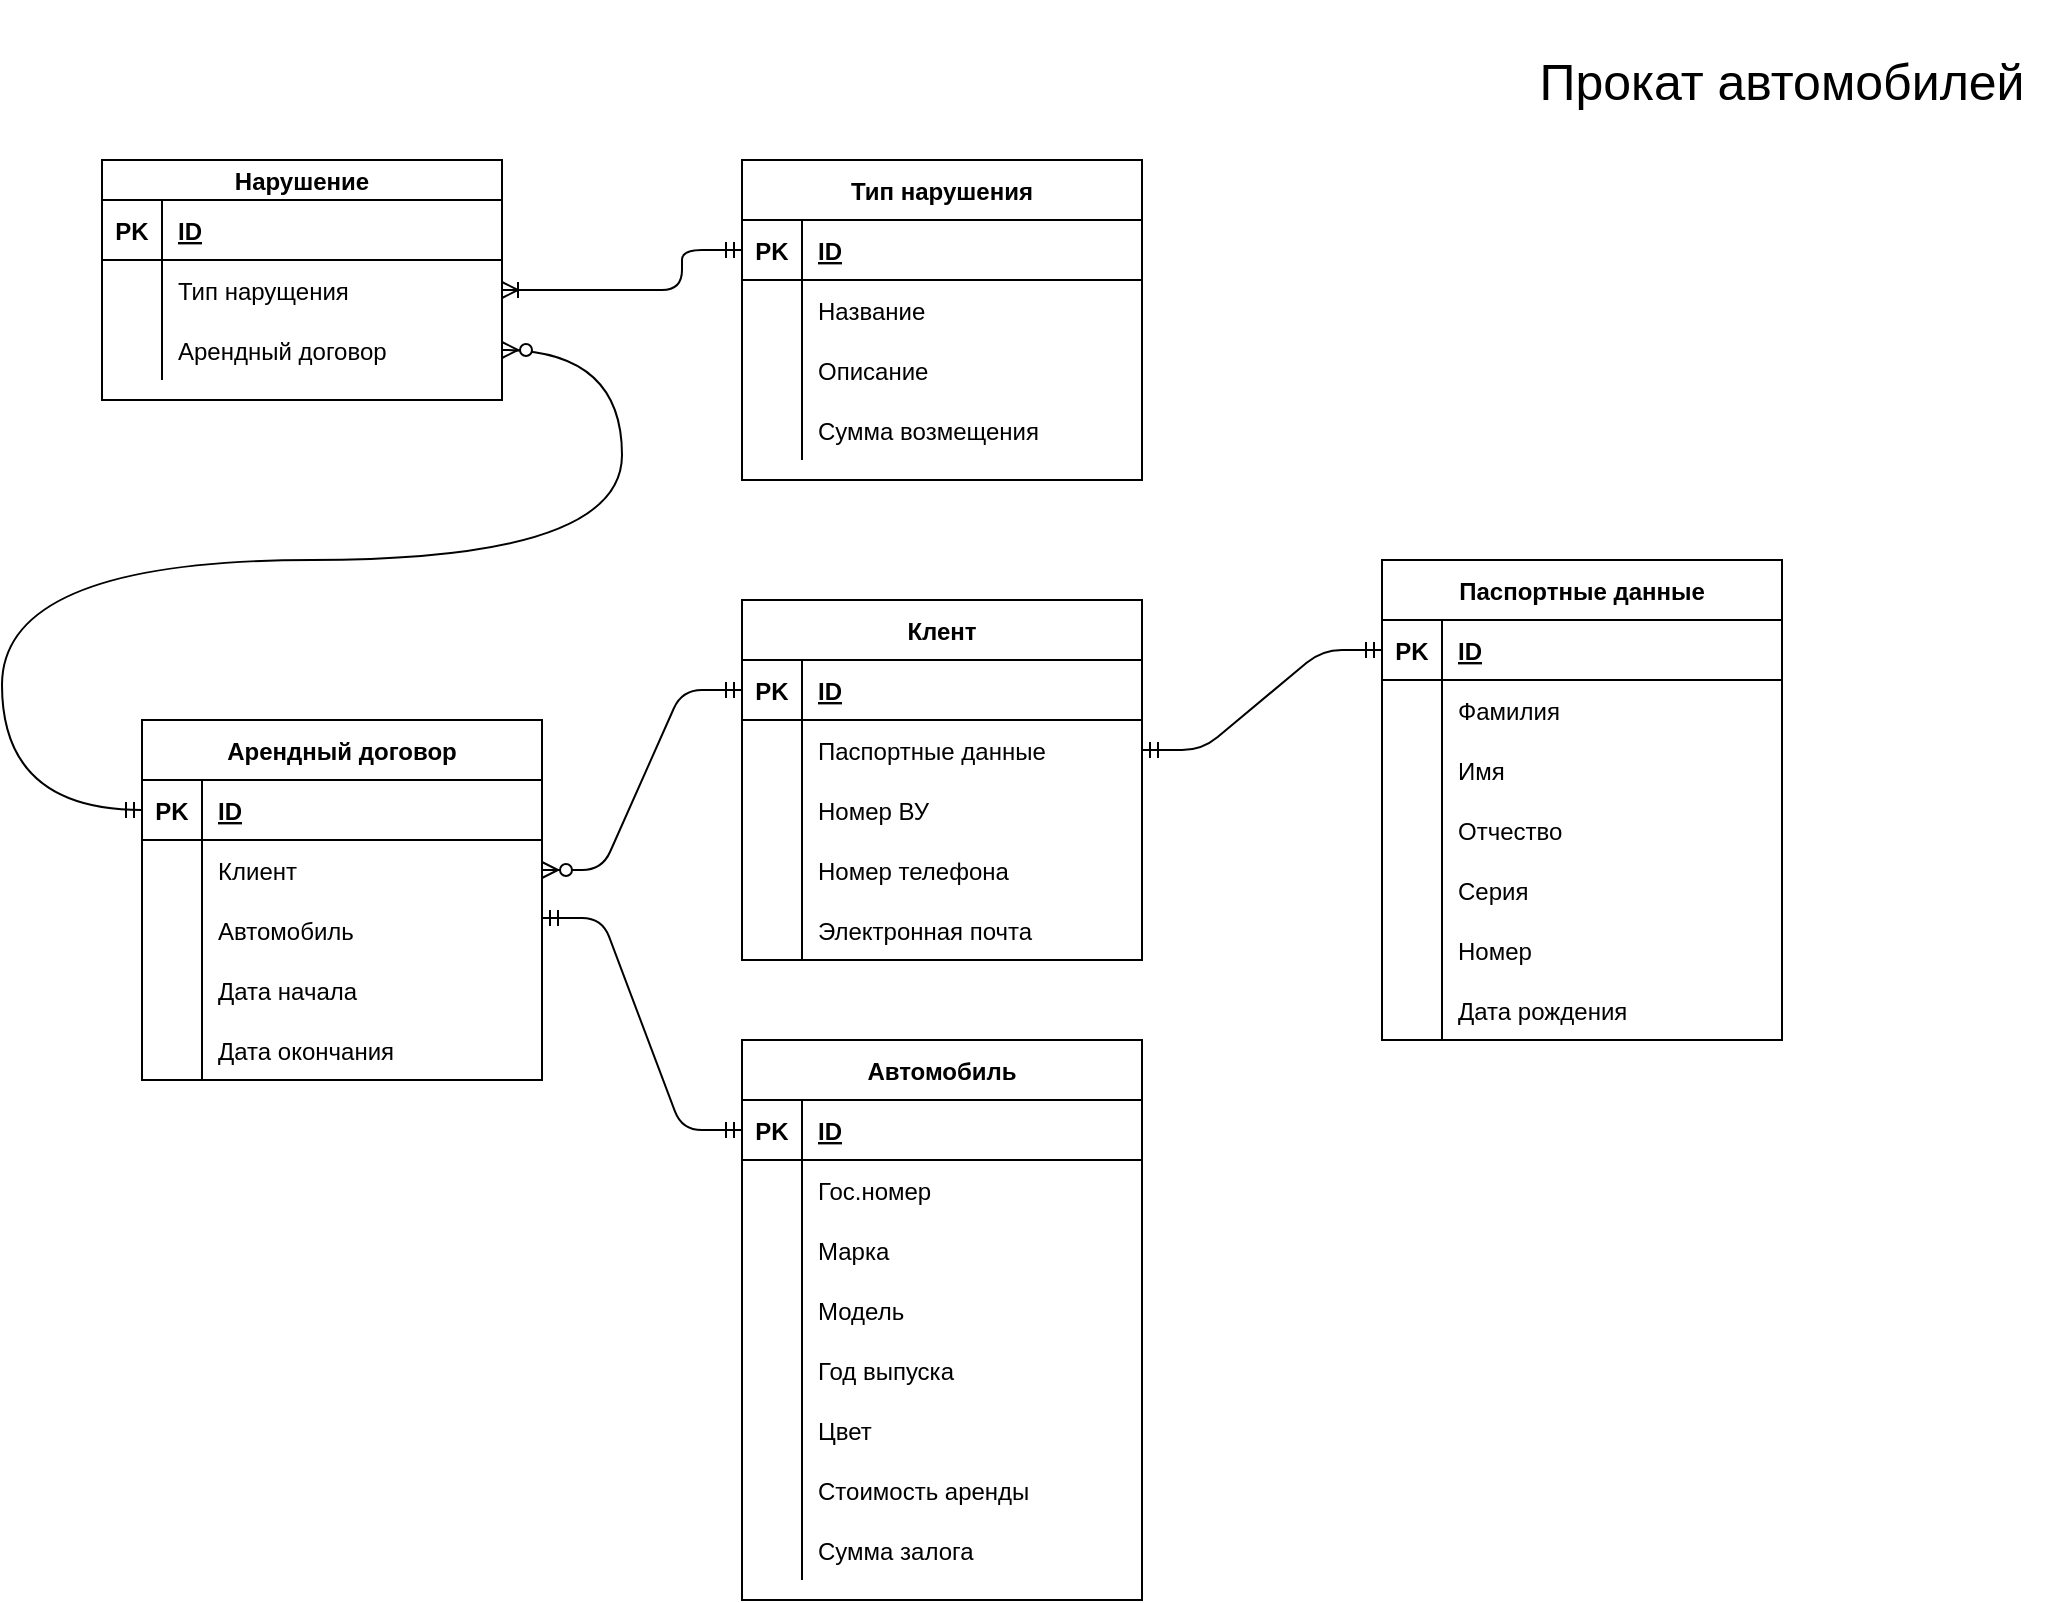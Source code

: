 <mxfile version="15.1.4" type="github">
  <diagram name="Page-1" id="e56a1550-8fbb-45ad-956c-1786394a9013">
    <mxGraphModel dx="1360" dy="829" grid="1" gridSize="10" guides="1" tooltips="1" connect="1" arrows="1" fold="1" page="1" pageScale="1" pageWidth="1100" pageHeight="850" background="none" math="0" shadow="0">
      <root>
        <mxCell id="0" />
        <mxCell id="1" parent="0" />
        <mxCell id="ljTXzxOZMEwX_iiFz3iI-2" value="&lt;font style=&quot;font-size: 25px&quot;&gt;Прокат автомобилей&lt;/font&gt;" style="text;html=1;strokeColor=none;fillColor=none;align=center;verticalAlign=middle;whiteSpace=wrap;rounded=0;" parent="1" vertex="1">
          <mxGeometry x="820" width="280" height="80" as="geometry" />
        </mxCell>
        <mxCell id="ljTXzxOZMEwX_iiFz3iI-3" value="Автомобиль" style="shape=table;startSize=30;container=1;collapsible=1;childLayout=tableLayout;fixedRows=1;rowLines=0;fontStyle=1;align=center;resizeLast=1;" parent="1" vertex="1">
          <mxGeometry x="440" y="520" width="200" height="280" as="geometry" />
        </mxCell>
        <mxCell id="ljTXzxOZMEwX_iiFz3iI-4" value="" style="shape=partialRectangle;collapsible=0;dropTarget=0;pointerEvents=0;fillColor=none;top=0;left=0;bottom=1;right=0;points=[[0,0.5],[1,0.5]];portConstraint=eastwest;" parent="ljTXzxOZMEwX_iiFz3iI-3" vertex="1">
          <mxGeometry y="30" width="200" height="30" as="geometry" />
        </mxCell>
        <mxCell id="ljTXzxOZMEwX_iiFz3iI-5" value="PK" style="shape=partialRectangle;connectable=0;fillColor=none;top=0;left=0;bottom=0;right=0;fontStyle=1;overflow=hidden;" parent="ljTXzxOZMEwX_iiFz3iI-4" vertex="1">
          <mxGeometry width="30" height="30" as="geometry" />
        </mxCell>
        <mxCell id="ljTXzxOZMEwX_iiFz3iI-6" value="ID" style="shape=partialRectangle;connectable=0;fillColor=none;top=0;left=0;bottom=0;right=0;align=left;spacingLeft=6;fontStyle=5;overflow=hidden;" parent="ljTXzxOZMEwX_iiFz3iI-4" vertex="1">
          <mxGeometry x="30" width="170" height="30" as="geometry" />
        </mxCell>
        <mxCell id="ljTXzxOZMEwX_iiFz3iI-10" value="" style="shape=partialRectangle;collapsible=0;dropTarget=0;pointerEvents=0;fillColor=none;top=0;left=0;bottom=0;right=0;points=[[0,0.5],[1,0.5]];portConstraint=eastwest;" parent="ljTXzxOZMEwX_iiFz3iI-3" vertex="1">
          <mxGeometry y="60" width="200" height="30" as="geometry" />
        </mxCell>
        <mxCell id="ljTXzxOZMEwX_iiFz3iI-11" value="" style="shape=partialRectangle;connectable=0;fillColor=none;top=0;left=0;bottom=0;right=0;editable=1;overflow=hidden;" parent="ljTXzxOZMEwX_iiFz3iI-10" vertex="1">
          <mxGeometry width="30" height="30" as="geometry" />
        </mxCell>
        <mxCell id="ljTXzxOZMEwX_iiFz3iI-12" value="Гос.номер" style="shape=partialRectangle;connectable=0;fillColor=none;top=0;left=0;bottom=0;right=0;align=left;spacingLeft=6;overflow=hidden;" parent="ljTXzxOZMEwX_iiFz3iI-10" vertex="1">
          <mxGeometry x="30" width="170" height="30" as="geometry" />
        </mxCell>
        <mxCell id="ljTXzxOZMEwX_iiFz3iI-13" value="" style="shape=partialRectangle;collapsible=0;dropTarget=0;pointerEvents=0;fillColor=none;top=0;left=0;bottom=0;right=0;points=[[0,0.5],[1,0.5]];portConstraint=eastwest;" parent="ljTXzxOZMEwX_iiFz3iI-3" vertex="1">
          <mxGeometry y="90" width="200" height="30" as="geometry" />
        </mxCell>
        <mxCell id="ljTXzxOZMEwX_iiFz3iI-14" value="" style="shape=partialRectangle;connectable=0;fillColor=none;top=0;left=0;bottom=0;right=0;editable=1;overflow=hidden;" parent="ljTXzxOZMEwX_iiFz3iI-13" vertex="1">
          <mxGeometry width="30" height="30" as="geometry" />
        </mxCell>
        <mxCell id="ljTXzxOZMEwX_iiFz3iI-15" value="Марка" style="shape=partialRectangle;connectable=0;fillColor=none;top=0;left=0;bottom=0;right=0;align=left;spacingLeft=6;overflow=hidden;" parent="ljTXzxOZMEwX_iiFz3iI-13" vertex="1">
          <mxGeometry x="30" width="170" height="30" as="geometry" />
        </mxCell>
        <mxCell id="ljTXzxOZMEwX_iiFz3iI-16" value="" style="shape=partialRectangle;collapsible=0;dropTarget=0;pointerEvents=0;fillColor=none;top=0;left=0;bottom=0;right=0;points=[[0,0.5],[1,0.5]];portConstraint=eastwest;" parent="ljTXzxOZMEwX_iiFz3iI-3" vertex="1">
          <mxGeometry y="120" width="200" height="30" as="geometry" />
        </mxCell>
        <mxCell id="ljTXzxOZMEwX_iiFz3iI-17" value="" style="shape=partialRectangle;connectable=0;fillColor=none;top=0;left=0;bottom=0;right=0;editable=1;overflow=hidden;" parent="ljTXzxOZMEwX_iiFz3iI-16" vertex="1">
          <mxGeometry width="30" height="30" as="geometry" />
        </mxCell>
        <mxCell id="ljTXzxOZMEwX_iiFz3iI-18" value="Модель" style="shape=partialRectangle;connectable=0;fillColor=none;top=0;left=0;bottom=0;right=0;align=left;spacingLeft=6;overflow=hidden;" parent="ljTXzxOZMEwX_iiFz3iI-16" vertex="1">
          <mxGeometry x="30" width="170" height="30" as="geometry" />
        </mxCell>
        <mxCell id="ljTXzxOZMEwX_iiFz3iI-19" value="" style="shape=partialRectangle;collapsible=0;dropTarget=0;pointerEvents=0;fillColor=none;top=0;left=0;bottom=0;right=0;points=[[0,0.5],[1,0.5]];portConstraint=eastwest;" parent="ljTXzxOZMEwX_iiFz3iI-3" vertex="1">
          <mxGeometry y="150" width="200" height="30" as="geometry" />
        </mxCell>
        <mxCell id="ljTXzxOZMEwX_iiFz3iI-20" value="" style="shape=partialRectangle;connectable=0;fillColor=none;top=0;left=0;bottom=0;right=0;editable=1;overflow=hidden;" parent="ljTXzxOZMEwX_iiFz3iI-19" vertex="1">
          <mxGeometry width="30" height="30" as="geometry" />
        </mxCell>
        <mxCell id="ljTXzxOZMEwX_iiFz3iI-21" value="Год выпуска" style="shape=partialRectangle;connectable=0;fillColor=none;top=0;left=0;bottom=0;right=0;align=left;spacingLeft=6;overflow=hidden;" parent="ljTXzxOZMEwX_iiFz3iI-19" vertex="1">
          <mxGeometry x="30" width="170" height="30" as="geometry" />
        </mxCell>
        <mxCell id="ljTXzxOZMEwX_iiFz3iI-35" value="" style="shape=partialRectangle;collapsible=0;dropTarget=0;pointerEvents=0;fillColor=none;top=0;left=0;bottom=0;right=0;points=[[0,0.5],[1,0.5]];portConstraint=eastwest;" parent="ljTXzxOZMEwX_iiFz3iI-3" vertex="1">
          <mxGeometry y="180" width="200" height="30" as="geometry" />
        </mxCell>
        <mxCell id="ljTXzxOZMEwX_iiFz3iI-36" value="" style="shape=partialRectangle;connectable=0;fillColor=none;top=0;left=0;bottom=0;right=0;editable=1;overflow=hidden;" parent="ljTXzxOZMEwX_iiFz3iI-35" vertex="1">
          <mxGeometry width="30" height="30" as="geometry" />
        </mxCell>
        <mxCell id="ljTXzxOZMEwX_iiFz3iI-37" value="Цвет" style="shape=partialRectangle;connectable=0;fillColor=none;top=0;left=0;bottom=0;right=0;align=left;spacingLeft=6;overflow=hidden;" parent="ljTXzxOZMEwX_iiFz3iI-35" vertex="1">
          <mxGeometry x="30" width="170" height="30" as="geometry" />
        </mxCell>
        <mxCell id="ljTXzxOZMEwX_iiFz3iI-57" value="" style="shape=partialRectangle;collapsible=0;dropTarget=0;pointerEvents=0;fillColor=none;top=0;left=0;bottom=0;right=0;points=[[0,0.5],[1,0.5]];portConstraint=eastwest;" parent="ljTXzxOZMEwX_iiFz3iI-3" vertex="1">
          <mxGeometry y="210" width="200" height="30" as="geometry" />
        </mxCell>
        <mxCell id="ljTXzxOZMEwX_iiFz3iI-58" value="" style="shape=partialRectangle;connectable=0;fillColor=none;top=0;left=0;bottom=0;right=0;editable=1;overflow=hidden;" parent="ljTXzxOZMEwX_iiFz3iI-57" vertex="1">
          <mxGeometry width="30" height="30" as="geometry" />
        </mxCell>
        <mxCell id="ljTXzxOZMEwX_iiFz3iI-59" value="Стоимость аренды" style="shape=partialRectangle;connectable=0;fillColor=none;top=0;left=0;bottom=0;right=0;align=left;spacingLeft=6;overflow=hidden;" parent="ljTXzxOZMEwX_iiFz3iI-57" vertex="1">
          <mxGeometry x="30" width="170" height="30" as="geometry" />
        </mxCell>
        <mxCell id="ljTXzxOZMEwX_iiFz3iI-38" value="" style="shape=partialRectangle;collapsible=0;dropTarget=0;pointerEvents=0;fillColor=none;top=0;left=0;bottom=0;right=0;points=[[0,0.5],[1,0.5]];portConstraint=eastwest;" parent="ljTXzxOZMEwX_iiFz3iI-3" vertex="1">
          <mxGeometry y="240" width="200" height="30" as="geometry" />
        </mxCell>
        <mxCell id="ljTXzxOZMEwX_iiFz3iI-39" value="" style="shape=partialRectangle;connectable=0;fillColor=none;top=0;left=0;bottom=0;right=0;editable=1;overflow=hidden;" parent="ljTXzxOZMEwX_iiFz3iI-38" vertex="1">
          <mxGeometry width="30" height="30" as="geometry" />
        </mxCell>
        <mxCell id="ljTXzxOZMEwX_iiFz3iI-40" value="Сумма залога" style="shape=partialRectangle;connectable=0;fillColor=none;top=0;left=0;bottom=0;right=0;align=left;spacingLeft=6;overflow=hidden;" parent="ljTXzxOZMEwX_iiFz3iI-38" vertex="1">
          <mxGeometry x="30" width="170" height="30" as="geometry" />
        </mxCell>
        <mxCell id="ljTXzxOZMEwX_iiFz3iI-22" value="Клент" style="shape=table;startSize=30;container=1;collapsible=1;childLayout=tableLayout;fixedRows=1;rowLines=0;fontStyle=1;align=center;resizeLast=1;" parent="1" vertex="1">
          <mxGeometry x="440" y="300" width="200" height="180" as="geometry" />
        </mxCell>
        <mxCell id="ljTXzxOZMEwX_iiFz3iI-23" value="" style="shape=partialRectangle;collapsible=0;dropTarget=0;pointerEvents=0;fillColor=none;top=0;left=0;bottom=1;right=0;points=[[0,0.5],[1,0.5]];portConstraint=eastwest;" parent="ljTXzxOZMEwX_iiFz3iI-22" vertex="1">
          <mxGeometry y="30" width="200" height="30" as="geometry" />
        </mxCell>
        <mxCell id="ljTXzxOZMEwX_iiFz3iI-24" value="PK" style="shape=partialRectangle;connectable=0;fillColor=none;top=0;left=0;bottom=0;right=0;fontStyle=1;overflow=hidden;" parent="ljTXzxOZMEwX_iiFz3iI-23" vertex="1">
          <mxGeometry width="30" height="30" as="geometry" />
        </mxCell>
        <mxCell id="ljTXzxOZMEwX_iiFz3iI-25" value="ID" style="shape=partialRectangle;connectable=0;fillColor=none;top=0;left=0;bottom=0;right=0;align=left;spacingLeft=6;fontStyle=5;overflow=hidden;" parent="ljTXzxOZMEwX_iiFz3iI-23" vertex="1">
          <mxGeometry x="30" width="170" height="30" as="geometry" />
        </mxCell>
        <mxCell id="ljTXzxOZMEwX_iiFz3iI-26" value="" style="shape=partialRectangle;collapsible=0;dropTarget=0;pointerEvents=0;fillColor=none;top=0;left=0;bottom=0;right=0;points=[[0,0.5],[1,0.5]];portConstraint=eastwest;" parent="ljTXzxOZMEwX_iiFz3iI-22" vertex="1">
          <mxGeometry y="60" width="200" height="30" as="geometry" />
        </mxCell>
        <mxCell id="ljTXzxOZMEwX_iiFz3iI-27" value="" style="shape=partialRectangle;connectable=0;fillColor=none;top=0;left=0;bottom=0;right=0;editable=1;overflow=hidden;" parent="ljTXzxOZMEwX_iiFz3iI-26" vertex="1">
          <mxGeometry width="30" height="30" as="geometry" />
        </mxCell>
        <mxCell id="ljTXzxOZMEwX_iiFz3iI-28" value="Паспортные данные" style="shape=partialRectangle;connectable=0;fillColor=none;top=0;left=0;bottom=0;right=0;align=left;spacingLeft=6;overflow=hidden;" parent="ljTXzxOZMEwX_iiFz3iI-26" vertex="1">
          <mxGeometry x="30" width="170" height="30" as="geometry" />
        </mxCell>
        <mxCell id="ljTXzxOZMEwX_iiFz3iI-29" value="" style="shape=partialRectangle;collapsible=0;dropTarget=0;pointerEvents=0;fillColor=none;top=0;left=0;bottom=0;right=0;points=[[0,0.5],[1,0.5]];portConstraint=eastwest;" parent="ljTXzxOZMEwX_iiFz3iI-22" vertex="1">
          <mxGeometry y="90" width="200" height="30" as="geometry" />
        </mxCell>
        <mxCell id="ljTXzxOZMEwX_iiFz3iI-30" value="" style="shape=partialRectangle;connectable=0;fillColor=none;top=0;left=0;bottom=0;right=0;editable=1;overflow=hidden;" parent="ljTXzxOZMEwX_iiFz3iI-29" vertex="1">
          <mxGeometry width="30" height="30" as="geometry" />
        </mxCell>
        <mxCell id="ljTXzxOZMEwX_iiFz3iI-31" value="Номер ВУ" style="shape=partialRectangle;connectable=0;fillColor=none;top=0;left=0;bottom=0;right=0;align=left;spacingLeft=6;overflow=hidden;" parent="ljTXzxOZMEwX_iiFz3iI-29" vertex="1">
          <mxGeometry x="30" width="170" height="30" as="geometry" />
        </mxCell>
        <mxCell id="u6xpOPg9NRBfAaOIx5Jb-3" value="" style="shape=partialRectangle;collapsible=0;dropTarget=0;pointerEvents=0;fillColor=none;top=0;left=0;bottom=0;right=0;points=[[0,0.5],[1,0.5]];portConstraint=eastwest;" vertex="1" parent="ljTXzxOZMEwX_iiFz3iI-22">
          <mxGeometry y="120" width="200" height="30" as="geometry" />
        </mxCell>
        <mxCell id="u6xpOPg9NRBfAaOIx5Jb-4" value="" style="shape=partialRectangle;connectable=0;fillColor=none;top=0;left=0;bottom=0;right=0;editable=1;overflow=hidden;" vertex="1" parent="u6xpOPg9NRBfAaOIx5Jb-3">
          <mxGeometry width="30" height="30" as="geometry" />
        </mxCell>
        <mxCell id="u6xpOPg9NRBfAaOIx5Jb-5" value="Номер телефона" style="shape=partialRectangle;connectable=0;fillColor=none;top=0;left=0;bottom=0;right=0;align=left;spacingLeft=6;overflow=hidden;" vertex="1" parent="u6xpOPg9NRBfAaOIx5Jb-3">
          <mxGeometry x="30" width="170" height="30" as="geometry" />
        </mxCell>
        <mxCell id="u6xpOPg9NRBfAaOIx5Jb-6" value="" style="shape=partialRectangle;collapsible=0;dropTarget=0;pointerEvents=0;fillColor=none;top=0;left=0;bottom=0;right=0;points=[[0,0.5],[1,0.5]];portConstraint=eastwest;" vertex="1" parent="ljTXzxOZMEwX_iiFz3iI-22">
          <mxGeometry y="150" width="200" height="30" as="geometry" />
        </mxCell>
        <mxCell id="u6xpOPg9NRBfAaOIx5Jb-7" value="" style="shape=partialRectangle;connectable=0;fillColor=none;top=0;left=0;bottom=0;right=0;editable=1;overflow=hidden;" vertex="1" parent="u6xpOPg9NRBfAaOIx5Jb-6">
          <mxGeometry width="30" height="30" as="geometry" />
        </mxCell>
        <mxCell id="u6xpOPg9NRBfAaOIx5Jb-8" value="Электронная почта" style="shape=partialRectangle;connectable=0;fillColor=none;top=0;left=0;bottom=0;right=0;align=left;spacingLeft=6;overflow=hidden;" vertex="1" parent="u6xpOPg9NRBfAaOIx5Jb-6">
          <mxGeometry x="30" width="170" height="30" as="geometry" />
        </mxCell>
        <mxCell id="ljTXzxOZMEwX_iiFz3iI-41" value="Арендный договор" style="shape=table;startSize=30;container=1;collapsible=1;childLayout=tableLayout;fixedRows=1;rowLines=0;fontStyle=1;align=center;resizeLast=1;" parent="1" vertex="1">
          <mxGeometry x="140" y="360" width="200" height="180" as="geometry" />
        </mxCell>
        <mxCell id="ljTXzxOZMEwX_iiFz3iI-42" value="" style="shape=partialRectangle;collapsible=0;dropTarget=0;pointerEvents=0;fillColor=none;top=0;left=0;bottom=1;right=0;points=[[0,0.5],[1,0.5]];portConstraint=eastwest;" parent="ljTXzxOZMEwX_iiFz3iI-41" vertex="1">
          <mxGeometry y="30" width="200" height="30" as="geometry" />
        </mxCell>
        <mxCell id="ljTXzxOZMEwX_iiFz3iI-43" value="PK" style="shape=partialRectangle;connectable=0;fillColor=none;top=0;left=0;bottom=0;right=0;fontStyle=1;overflow=hidden;" parent="ljTXzxOZMEwX_iiFz3iI-42" vertex="1">
          <mxGeometry width="30" height="30" as="geometry" />
        </mxCell>
        <mxCell id="ljTXzxOZMEwX_iiFz3iI-44" value="ID" style="shape=partialRectangle;connectable=0;fillColor=none;top=0;left=0;bottom=0;right=0;align=left;spacingLeft=6;fontStyle=5;overflow=hidden;" parent="ljTXzxOZMEwX_iiFz3iI-42" vertex="1">
          <mxGeometry x="30" width="170" height="30" as="geometry" />
        </mxCell>
        <mxCell id="ljTXzxOZMEwX_iiFz3iI-45" value="" style="shape=partialRectangle;collapsible=0;dropTarget=0;pointerEvents=0;fillColor=none;top=0;left=0;bottom=0;right=0;points=[[0,0.5],[1,0.5]];portConstraint=eastwest;" parent="ljTXzxOZMEwX_iiFz3iI-41" vertex="1">
          <mxGeometry y="60" width="200" height="30" as="geometry" />
        </mxCell>
        <mxCell id="ljTXzxOZMEwX_iiFz3iI-46" value="" style="shape=partialRectangle;connectable=0;fillColor=none;top=0;left=0;bottom=0;right=0;editable=1;overflow=hidden;" parent="ljTXzxOZMEwX_iiFz3iI-45" vertex="1">
          <mxGeometry width="30" height="30" as="geometry" />
        </mxCell>
        <mxCell id="ljTXzxOZMEwX_iiFz3iI-47" value="Клиент" style="shape=partialRectangle;connectable=0;fillColor=none;top=0;left=0;bottom=0;right=0;align=left;spacingLeft=6;overflow=hidden;" parent="ljTXzxOZMEwX_iiFz3iI-45" vertex="1">
          <mxGeometry x="30" width="170" height="30" as="geometry" />
        </mxCell>
        <mxCell id="ljTXzxOZMEwX_iiFz3iI-48" value="" style="shape=partialRectangle;collapsible=0;dropTarget=0;pointerEvents=0;fillColor=none;top=0;left=0;bottom=0;right=0;points=[[0,0.5],[1,0.5]];portConstraint=eastwest;" parent="ljTXzxOZMEwX_iiFz3iI-41" vertex="1">
          <mxGeometry y="90" width="200" height="30" as="geometry" />
        </mxCell>
        <mxCell id="ljTXzxOZMEwX_iiFz3iI-49" value="" style="shape=partialRectangle;connectable=0;fillColor=none;top=0;left=0;bottom=0;right=0;editable=1;overflow=hidden;" parent="ljTXzxOZMEwX_iiFz3iI-48" vertex="1">
          <mxGeometry width="30" height="30" as="geometry" />
        </mxCell>
        <mxCell id="ljTXzxOZMEwX_iiFz3iI-50" value="Автомобиль" style="shape=partialRectangle;connectable=0;fillColor=none;top=0;left=0;bottom=0;right=0;align=left;spacingLeft=6;overflow=hidden;" parent="ljTXzxOZMEwX_iiFz3iI-48" vertex="1">
          <mxGeometry x="30" width="170" height="30" as="geometry" />
        </mxCell>
        <mxCell id="ljTXzxOZMEwX_iiFz3iI-51" value="" style="shape=partialRectangle;collapsible=0;dropTarget=0;pointerEvents=0;fillColor=none;top=0;left=0;bottom=0;right=0;points=[[0,0.5],[1,0.5]];portConstraint=eastwest;" parent="ljTXzxOZMEwX_iiFz3iI-41" vertex="1">
          <mxGeometry y="120" width="200" height="30" as="geometry" />
        </mxCell>
        <mxCell id="ljTXzxOZMEwX_iiFz3iI-52" value="" style="shape=partialRectangle;connectable=0;fillColor=none;top=0;left=0;bottom=0;right=0;editable=1;overflow=hidden;" parent="ljTXzxOZMEwX_iiFz3iI-51" vertex="1">
          <mxGeometry width="30" height="30" as="geometry" />
        </mxCell>
        <mxCell id="ljTXzxOZMEwX_iiFz3iI-53" value="Дата начала" style="shape=partialRectangle;connectable=0;fillColor=none;top=0;left=0;bottom=0;right=0;align=left;spacingLeft=6;overflow=hidden;" parent="ljTXzxOZMEwX_iiFz3iI-51" vertex="1">
          <mxGeometry x="30" width="170" height="30" as="geometry" />
        </mxCell>
        <mxCell id="u6xpOPg9NRBfAaOIx5Jb-9" value="" style="shape=partialRectangle;collapsible=0;dropTarget=0;pointerEvents=0;fillColor=none;top=0;left=0;bottom=0;right=0;points=[[0,0.5],[1,0.5]];portConstraint=eastwest;" vertex="1" parent="ljTXzxOZMEwX_iiFz3iI-41">
          <mxGeometry y="150" width="200" height="30" as="geometry" />
        </mxCell>
        <mxCell id="u6xpOPg9NRBfAaOIx5Jb-10" value="" style="shape=partialRectangle;connectable=0;fillColor=none;top=0;left=0;bottom=0;right=0;editable=1;overflow=hidden;" vertex="1" parent="u6xpOPg9NRBfAaOIx5Jb-9">
          <mxGeometry width="30" height="30" as="geometry" />
        </mxCell>
        <mxCell id="u6xpOPg9NRBfAaOIx5Jb-11" value="Дата окончания" style="shape=partialRectangle;connectable=0;fillColor=none;top=0;left=0;bottom=0;right=0;align=left;spacingLeft=6;overflow=hidden;" vertex="1" parent="u6xpOPg9NRBfAaOIx5Jb-9">
          <mxGeometry x="30" width="170" height="30" as="geometry" />
        </mxCell>
        <mxCell id="H9fOd3wDhq4GKVtSOCFZ-1" value="Паспортные данные" style="shape=table;startSize=30;container=1;collapsible=1;childLayout=tableLayout;fixedRows=1;rowLines=0;fontStyle=1;align=center;resizeLast=1;" parent="1" vertex="1">
          <mxGeometry x="760" y="280" width="200" height="240" as="geometry" />
        </mxCell>
        <mxCell id="H9fOd3wDhq4GKVtSOCFZ-2" value="" style="shape=partialRectangle;collapsible=0;dropTarget=0;pointerEvents=0;fillColor=none;top=0;left=0;bottom=1;right=0;points=[[0,0.5],[1,0.5]];portConstraint=eastwest;" parent="H9fOd3wDhq4GKVtSOCFZ-1" vertex="1">
          <mxGeometry y="30" width="200" height="30" as="geometry" />
        </mxCell>
        <mxCell id="H9fOd3wDhq4GKVtSOCFZ-3" value="PK" style="shape=partialRectangle;connectable=0;fillColor=none;top=0;left=0;bottom=0;right=0;fontStyle=1;overflow=hidden;" parent="H9fOd3wDhq4GKVtSOCFZ-2" vertex="1">
          <mxGeometry width="30" height="30" as="geometry" />
        </mxCell>
        <mxCell id="H9fOd3wDhq4GKVtSOCFZ-4" value="ID" style="shape=partialRectangle;connectable=0;fillColor=none;top=0;left=0;bottom=0;right=0;align=left;spacingLeft=6;fontStyle=5;overflow=hidden;" parent="H9fOd3wDhq4GKVtSOCFZ-2" vertex="1">
          <mxGeometry x="30" width="170" height="30" as="geometry" />
        </mxCell>
        <mxCell id="H9fOd3wDhq4GKVtSOCFZ-5" value="" style="shape=partialRectangle;collapsible=0;dropTarget=0;pointerEvents=0;fillColor=none;top=0;left=0;bottom=0;right=0;points=[[0,0.5],[1,0.5]];portConstraint=eastwest;" parent="H9fOd3wDhq4GKVtSOCFZ-1" vertex="1">
          <mxGeometry y="60" width="200" height="30" as="geometry" />
        </mxCell>
        <mxCell id="H9fOd3wDhq4GKVtSOCFZ-6" value="" style="shape=partialRectangle;connectable=0;fillColor=none;top=0;left=0;bottom=0;right=0;editable=1;overflow=hidden;" parent="H9fOd3wDhq4GKVtSOCFZ-5" vertex="1">
          <mxGeometry width="30" height="30" as="geometry" />
        </mxCell>
        <mxCell id="H9fOd3wDhq4GKVtSOCFZ-7" value="Фамилия" style="shape=partialRectangle;connectable=0;fillColor=none;top=0;left=0;bottom=0;right=0;align=left;spacingLeft=6;overflow=hidden;" parent="H9fOd3wDhq4GKVtSOCFZ-5" vertex="1">
          <mxGeometry x="30" width="170" height="30" as="geometry" />
        </mxCell>
        <mxCell id="H9fOd3wDhq4GKVtSOCFZ-8" value="" style="shape=partialRectangle;collapsible=0;dropTarget=0;pointerEvents=0;fillColor=none;top=0;left=0;bottom=0;right=0;points=[[0,0.5],[1,0.5]];portConstraint=eastwest;" parent="H9fOd3wDhq4GKVtSOCFZ-1" vertex="1">
          <mxGeometry y="90" width="200" height="30" as="geometry" />
        </mxCell>
        <mxCell id="H9fOd3wDhq4GKVtSOCFZ-9" value="" style="shape=partialRectangle;connectable=0;fillColor=none;top=0;left=0;bottom=0;right=0;editable=1;overflow=hidden;" parent="H9fOd3wDhq4GKVtSOCFZ-8" vertex="1">
          <mxGeometry width="30" height="30" as="geometry" />
        </mxCell>
        <mxCell id="H9fOd3wDhq4GKVtSOCFZ-10" value="Имя" style="shape=partialRectangle;connectable=0;fillColor=none;top=0;left=0;bottom=0;right=0;align=left;spacingLeft=6;overflow=hidden;" parent="H9fOd3wDhq4GKVtSOCFZ-8" vertex="1">
          <mxGeometry x="30" width="170" height="30" as="geometry" />
        </mxCell>
        <mxCell id="H9fOd3wDhq4GKVtSOCFZ-11" value="" style="shape=partialRectangle;collapsible=0;dropTarget=0;pointerEvents=0;fillColor=none;top=0;left=0;bottom=0;right=0;points=[[0,0.5],[1,0.5]];portConstraint=eastwest;" parent="H9fOd3wDhq4GKVtSOCFZ-1" vertex="1">
          <mxGeometry y="120" width="200" height="30" as="geometry" />
        </mxCell>
        <mxCell id="H9fOd3wDhq4GKVtSOCFZ-12" value="" style="shape=partialRectangle;connectable=0;fillColor=none;top=0;left=0;bottom=0;right=0;editable=1;overflow=hidden;" parent="H9fOd3wDhq4GKVtSOCFZ-11" vertex="1">
          <mxGeometry width="30" height="30" as="geometry" />
        </mxCell>
        <mxCell id="H9fOd3wDhq4GKVtSOCFZ-13" value="Отчество" style="shape=partialRectangle;connectable=0;fillColor=none;top=0;left=0;bottom=0;right=0;align=left;spacingLeft=6;overflow=hidden;" parent="H9fOd3wDhq4GKVtSOCFZ-11" vertex="1">
          <mxGeometry x="30" width="170" height="30" as="geometry" />
        </mxCell>
        <mxCell id="H9fOd3wDhq4GKVtSOCFZ-14" value="" style="shape=partialRectangle;collapsible=0;dropTarget=0;pointerEvents=0;fillColor=none;top=0;left=0;bottom=0;right=0;points=[[0,0.5],[1,0.5]];portConstraint=eastwest;" parent="H9fOd3wDhq4GKVtSOCFZ-1" vertex="1">
          <mxGeometry y="150" width="200" height="30" as="geometry" />
        </mxCell>
        <mxCell id="H9fOd3wDhq4GKVtSOCFZ-15" value="" style="shape=partialRectangle;connectable=0;fillColor=none;top=0;left=0;bottom=0;right=0;editable=1;overflow=hidden;" parent="H9fOd3wDhq4GKVtSOCFZ-14" vertex="1">
          <mxGeometry width="30" height="30" as="geometry" />
        </mxCell>
        <mxCell id="H9fOd3wDhq4GKVtSOCFZ-16" value="Серия" style="shape=partialRectangle;connectable=0;fillColor=none;top=0;left=0;bottom=0;right=0;align=left;spacingLeft=6;overflow=hidden;" parent="H9fOd3wDhq4GKVtSOCFZ-14" vertex="1">
          <mxGeometry x="30" width="170" height="30" as="geometry" />
        </mxCell>
        <mxCell id="H9fOd3wDhq4GKVtSOCFZ-17" value="" style="shape=partialRectangle;collapsible=0;dropTarget=0;pointerEvents=0;fillColor=none;top=0;left=0;bottom=0;right=0;points=[[0,0.5],[1,0.5]];portConstraint=eastwest;" parent="H9fOd3wDhq4GKVtSOCFZ-1" vertex="1">
          <mxGeometry y="180" width="200" height="30" as="geometry" />
        </mxCell>
        <mxCell id="H9fOd3wDhq4GKVtSOCFZ-18" value="" style="shape=partialRectangle;connectable=0;fillColor=none;top=0;left=0;bottom=0;right=0;editable=1;overflow=hidden;" parent="H9fOd3wDhq4GKVtSOCFZ-17" vertex="1">
          <mxGeometry width="30" height="30" as="geometry" />
        </mxCell>
        <mxCell id="H9fOd3wDhq4GKVtSOCFZ-19" value="Номер" style="shape=partialRectangle;connectable=0;fillColor=none;top=0;left=0;bottom=0;right=0;align=left;spacingLeft=6;overflow=hidden;" parent="H9fOd3wDhq4GKVtSOCFZ-17" vertex="1">
          <mxGeometry x="30" width="170" height="30" as="geometry" />
        </mxCell>
        <mxCell id="H9fOd3wDhq4GKVtSOCFZ-20" value="" style="shape=partialRectangle;collapsible=0;dropTarget=0;pointerEvents=0;fillColor=none;top=0;left=0;bottom=0;right=0;points=[[0,0.5],[1,0.5]];portConstraint=eastwest;" parent="H9fOd3wDhq4GKVtSOCFZ-1" vertex="1">
          <mxGeometry y="210" width="200" height="30" as="geometry" />
        </mxCell>
        <mxCell id="H9fOd3wDhq4GKVtSOCFZ-21" value="" style="shape=partialRectangle;connectable=0;fillColor=none;top=0;left=0;bottom=0;right=0;editable=1;overflow=hidden;" parent="H9fOd3wDhq4GKVtSOCFZ-20" vertex="1">
          <mxGeometry width="30" height="30" as="geometry" />
        </mxCell>
        <mxCell id="H9fOd3wDhq4GKVtSOCFZ-22" value="Дата рождения" style="shape=partialRectangle;connectable=0;fillColor=none;top=0;left=0;bottom=0;right=0;align=left;spacingLeft=6;overflow=hidden;" parent="H9fOd3wDhq4GKVtSOCFZ-20" vertex="1">
          <mxGeometry x="30" width="170" height="30" as="geometry" />
        </mxCell>
        <mxCell id="H9fOd3wDhq4GKVtSOCFZ-36" value="Нарушение" style="shape=table;startSize=20;container=1;collapsible=1;childLayout=tableLayout;fixedRows=1;rowLines=0;fontStyle=1;align=center;resizeLast=1;" parent="1" vertex="1">
          <mxGeometry x="120" y="80" width="200" height="120" as="geometry" />
        </mxCell>
        <mxCell id="H9fOd3wDhq4GKVtSOCFZ-37" value="" style="shape=partialRectangle;collapsible=0;dropTarget=0;pointerEvents=0;fillColor=none;top=0;left=0;bottom=1;right=0;points=[[0,0.5],[1,0.5]];portConstraint=eastwest;" parent="H9fOd3wDhq4GKVtSOCFZ-36" vertex="1">
          <mxGeometry y="20" width="200" height="30" as="geometry" />
        </mxCell>
        <mxCell id="H9fOd3wDhq4GKVtSOCFZ-38" value="PK" style="shape=partialRectangle;connectable=0;fillColor=none;top=0;left=0;bottom=0;right=0;fontStyle=1;overflow=hidden;" parent="H9fOd3wDhq4GKVtSOCFZ-37" vertex="1">
          <mxGeometry width="30" height="30" as="geometry" />
        </mxCell>
        <mxCell id="H9fOd3wDhq4GKVtSOCFZ-39" value="ID" style="shape=partialRectangle;connectable=0;fillColor=none;top=0;left=0;bottom=0;right=0;align=left;spacingLeft=6;fontStyle=5;overflow=hidden;" parent="H9fOd3wDhq4GKVtSOCFZ-37" vertex="1">
          <mxGeometry x="30" width="170" height="30" as="geometry" />
        </mxCell>
        <mxCell id="H9fOd3wDhq4GKVtSOCFZ-43" value="" style="shape=partialRectangle;collapsible=0;dropTarget=0;pointerEvents=0;fillColor=none;top=0;left=0;bottom=0;right=0;points=[[0,0.5],[1,0.5]];portConstraint=eastwest;" parent="H9fOd3wDhq4GKVtSOCFZ-36" vertex="1">
          <mxGeometry y="50" width="200" height="30" as="geometry" />
        </mxCell>
        <mxCell id="H9fOd3wDhq4GKVtSOCFZ-44" value="" style="shape=partialRectangle;connectable=0;fillColor=none;top=0;left=0;bottom=0;right=0;editable=1;overflow=hidden;" parent="H9fOd3wDhq4GKVtSOCFZ-43" vertex="1">
          <mxGeometry width="30" height="30" as="geometry" />
        </mxCell>
        <mxCell id="H9fOd3wDhq4GKVtSOCFZ-45" value="Тип нарущения" style="shape=partialRectangle;connectable=0;fillColor=none;top=0;left=0;bottom=0;right=0;align=left;spacingLeft=6;overflow=hidden;" parent="H9fOd3wDhq4GKVtSOCFZ-43" vertex="1">
          <mxGeometry x="30" width="170" height="30" as="geometry" />
        </mxCell>
        <mxCell id="H9fOd3wDhq4GKVtSOCFZ-40" value="" style="shape=partialRectangle;collapsible=0;dropTarget=0;pointerEvents=0;fillColor=none;top=0;left=0;bottom=0;right=0;points=[[0,0.5],[1,0.5]];portConstraint=eastwest;" parent="H9fOd3wDhq4GKVtSOCFZ-36" vertex="1">
          <mxGeometry y="80" width="200" height="30" as="geometry" />
        </mxCell>
        <mxCell id="H9fOd3wDhq4GKVtSOCFZ-41" value="" style="shape=partialRectangle;connectable=0;fillColor=none;top=0;left=0;bottom=0;right=0;editable=1;overflow=hidden;" parent="H9fOd3wDhq4GKVtSOCFZ-40" vertex="1">
          <mxGeometry width="30" height="30" as="geometry" />
        </mxCell>
        <mxCell id="H9fOd3wDhq4GKVtSOCFZ-42" value="Арендный договор" style="shape=partialRectangle;connectable=0;fillColor=none;top=0;left=0;bottom=0;right=0;align=left;spacingLeft=6;overflow=hidden;" parent="H9fOd3wDhq4GKVtSOCFZ-40" vertex="1">
          <mxGeometry x="30" width="170" height="30" as="geometry" />
        </mxCell>
        <mxCell id="H9fOd3wDhq4GKVtSOCFZ-51" value="Тип нарушения" style="shape=table;startSize=30;container=1;collapsible=1;childLayout=tableLayout;fixedRows=1;rowLines=0;fontStyle=1;align=center;resizeLast=1;" parent="1" vertex="1">
          <mxGeometry x="440" y="80" width="200" height="160" as="geometry" />
        </mxCell>
        <mxCell id="H9fOd3wDhq4GKVtSOCFZ-52" value="" style="shape=partialRectangle;collapsible=0;dropTarget=0;pointerEvents=0;fillColor=none;top=0;left=0;bottom=1;right=0;points=[[0,0.5],[1,0.5]];portConstraint=eastwest;" parent="H9fOd3wDhq4GKVtSOCFZ-51" vertex="1">
          <mxGeometry y="30" width="200" height="30" as="geometry" />
        </mxCell>
        <mxCell id="H9fOd3wDhq4GKVtSOCFZ-53" value="PK" style="shape=partialRectangle;connectable=0;fillColor=none;top=0;left=0;bottom=0;right=0;fontStyle=1;overflow=hidden;" parent="H9fOd3wDhq4GKVtSOCFZ-52" vertex="1">
          <mxGeometry width="30" height="30" as="geometry" />
        </mxCell>
        <mxCell id="H9fOd3wDhq4GKVtSOCFZ-54" value="ID" style="shape=partialRectangle;connectable=0;fillColor=none;top=0;left=0;bottom=0;right=0;align=left;spacingLeft=6;fontStyle=5;overflow=hidden;" parent="H9fOd3wDhq4GKVtSOCFZ-52" vertex="1">
          <mxGeometry x="30" width="170" height="30" as="geometry" />
        </mxCell>
        <mxCell id="H9fOd3wDhq4GKVtSOCFZ-55" value="" style="shape=partialRectangle;collapsible=0;dropTarget=0;pointerEvents=0;fillColor=none;top=0;left=0;bottom=0;right=0;points=[[0,0.5],[1,0.5]];portConstraint=eastwest;" parent="H9fOd3wDhq4GKVtSOCFZ-51" vertex="1">
          <mxGeometry y="60" width="200" height="30" as="geometry" />
        </mxCell>
        <mxCell id="H9fOd3wDhq4GKVtSOCFZ-56" value="" style="shape=partialRectangle;connectable=0;fillColor=none;top=0;left=0;bottom=0;right=0;editable=1;overflow=hidden;" parent="H9fOd3wDhq4GKVtSOCFZ-55" vertex="1">
          <mxGeometry width="30" height="30" as="geometry" />
        </mxCell>
        <mxCell id="H9fOd3wDhq4GKVtSOCFZ-57" value="Название" style="shape=partialRectangle;connectable=0;fillColor=none;top=0;left=0;bottom=0;right=0;align=left;spacingLeft=6;overflow=hidden;" parent="H9fOd3wDhq4GKVtSOCFZ-55" vertex="1">
          <mxGeometry x="30" width="170" height="30" as="geometry" />
        </mxCell>
        <mxCell id="H9fOd3wDhq4GKVtSOCFZ-58" value="" style="shape=partialRectangle;collapsible=0;dropTarget=0;pointerEvents=0;fillColor=none;top=0;left=0;bottom=0;right=0;points=[[0,0.5],[1,0.5]];portConstraint=eastwest;" parent="H9fOd3wDhq4GKVtSOCFZ-51" vertex="1">
          <mxGeometry y="90" width="200" height="30" as="geometry" />
        </mxCell>
        <mxCell id="H9fOd3wDhq4GKVtSOCFZ-59" value="" style="shape=partialRectangle;connectable=0;fillColor=none;top=0;left=0;bottom=0;right=0;editable=1;overflow=hidden;" parent="H9fOd3wDhq4GKVtSOCFZ-58" vertex="1">
          <mxGeometry width="30" height="30" as="geometry" />
        </mxCell>
        <mxCell id="H9fOd3wDhq4GKVtSOCFZ-60" value="Описание" style="shape=partialRectangle;connectable=0;fillColor=none;top=0;left=0;bottom=0;right=0;align=left;spacingLeft=6;overflow=hidden;" parent="H9fOd3wDhq4GKVtSOCFZ-58" vertex="1">
          <mxGeometry x="30" width="170" height="30" as="geometry" />
        </mxCell>
        <mxCell id="H9fOd3wDhq4GKVtSOCFZ-61" value="" style="shape=partialRectangle;collapsible=0;dropTarget=0;pointerEvents=0;fillColor=none;top=0;left=0;bottom=0;right=0;points=[[0,0.5],[1,0.5]];portConstraint=eastwest;" parent="H9fOd3wDhq4GKVtSOCFZ-51" vertex="1">
          <mxGeometry y="120" width="200" height="30" as="geometry" />
        </mxCell>
        <mxCell id="H9fOd3wDhq4GKVtSOCFZ-62" value="" style="shape=partialRectangle;connectable=0;fillColor=none;top=0;left=0;bottom=0;right=0;editable=1;overflow=hidden;" parent="H9fOd3wDhq4GKVtSOCFZ-61" vertex="1">
          <mxGeometry width="30" height="30" as="geometry" />
        </mxCell>
        <mxCell id="H9fOd3wDhq4GKVtSOCFZ-63" value="Сумма возмещения" style="shape=partialRectangle;connectable=0;fillColor=none;top=0;left=0;bottom=0;right=0;align=left;spacingLeft=6;overflow=hidden;" parent="H9fOd3wDhq4GKVtSOCFZ-61" vertex="1">
          <mxGeometry x="30" width="170" height="30" as="geometry" />
        </mxCell>
        <mxCell id="H9fOd3wDhq4GKVtSOCFZ-66" value="" style="edgeStyle=entityRelationEdgeStyle;fontSize=12;html=1;endArrow=ERmandOne;startArrow=ERmandOne;exitX=1;exitY=0.5;exitDx=0;exitDy=0;entryX=0;entryY=0.5;entryDx=0;entryDy=0;" parent="1" source="ljTXzxOZMEwX_iiFz3iI-26" target="H9fOd3wDhq4GKVtSOCFZ-2" edge="1">
          <mxGeometry width="100" height="100" relative="1" as="geometry">
            <mxPoint x="720" y="190" as="sourcePoint" />
            <mxPoint x="820" y="90" as="targetPoint" />
          </mxGeometry>
        </mxCell>
        <mxCell id="H9fOd3wDhq4GKVtSOCFZ-73" value="" style="edgeStyle=orthogonalEdgeStyle;fontSize=12;html=1;endArrow=ERmandOne;endFill=0;exitX=1;exitY=0.5;exitDx=0;exitDy=0;startArrow=ERzeroToMany;startFill=1;entryX=0;entryY=0.5;entryDx=0;entryDy=0;elbow=vertical;curved=1;" parent="1" source="H9fOd3wDhq4GKVtSOCFZ-40" edge="1" target="ljTXzxOZMEwX_iiFz3iI-42">
          <mxGeometry width="100" height="100" relative="1" as="geometry">
            <mxPoint x="550" y="270" as="sourcePoint" />
            <mxPoint x="116" y="530" as="targetPoint" />
            <Array as="points">
              <mxPoint x="380" y="175" />
              <mxPoint x="380" y="280" />
              <mxPoint x="70" y="280" />
              <mxPoint x="70" y="405" />
            </Array>
          </mxGeometry>
        </mxCell>
        <mxCell id="H9fOd3wDhq4GKVtSOCFZ-74" value="" style="edgeStyle=elbowEdgeStyle;fontSize=12;html=1;endArrow=ERmandOne;endFill=0;exitX=1;exitY=0.5;exitDx=0;exitDy=0;entryX=0;entryY=0.5;entryDx=0;entryDy=0;startArrow=ERoneToMany;startFill=0;" parent="1" source="H9fOd3wDhq4GKVtSOCFZ-43" edge="1" target="H9fOd3wDhq4GKVtSOCFZ-52">
          <mxGeometry width="100" height="100" relative="1" as="geometry">
            <mxPoint x="480" y="360" as="sourcePoint" />
            <mxPoint x="756" y="414" as="targetPoint" />
            <Array as="points">
              <mxPoint x="410" y="125" />
              <mxPoint x="390" y="270" />
              <mxPoint x="400" y="380" />
              <mxPoint x="670" y="620" />
              <mxPoint x="380" y="300" />
              <mxPoint x="400" y="320" />
            </Array>
          </mxGeometry>
        </mxCell>
        <mxCell id="u6xpOPg9NRBfAaOIx5Jb-1" value="" style="edgeStyle=entityRelationEdgeStyle;fontSize=12;html=1;endArrow=ERmandOne;startArrow=ERmandOne;exitX=1;exitY=0.3;exitDx=0;exitDy=0;exitPerimeter=0;entryX=0;entryY=0.5;entryDx=0;entryDy=0;" edge="1" parent="1" source="ljTXzxOZMEwX_iiFz3iI-48" target="ljTXzxOZMEwX_iiFz3iI-4">
          <mxGeometry width="100" height="100" relative="1" as="geometry">
            <mxPoint x="320" y="600" as="sourcePoint" />
            <mxPoint x="420" y="500" as="targetPoint" />
          </mxGeometry>
        </mxCell>
        <mxCell id="u6xpOPg9NRBfAaOIx5Jb-2" value="" style="edgeStyle=entityRelationEdgeStyle;fontSize=12;html=1;endArrow=ERmandOne;exitX=1;exitY=0.5;exitDx=0;exitDy=0;entryX=0;entryY=0.5;entryDx=0;entryDy=0;startArrow=ERzeroToMany;startFill=1;" edge="1" parent="1" source="ljTXzxOZMEwX_iiFz3iI-45" target="ljTXzxOZMEwX_iiFz3iI-23">
          <mxGeometry width="100" height="100" relative="1" as="geometry">
            <mxPoint x="340" y="550" as="sourcePoint" />
            <mxPoint x="440" y="450" as="targetPoint" />
          </mxGeometry>
        </mxCell>
      </root>
    </mxGraphModel>
  </diagram>
</mxfile>
